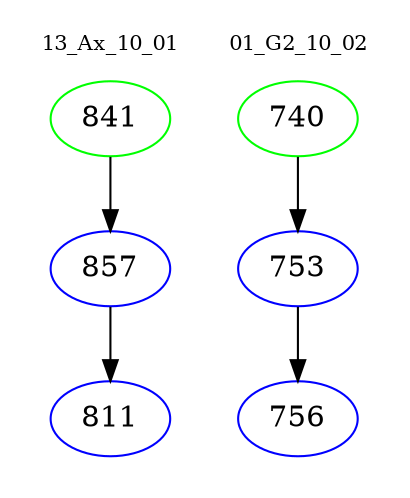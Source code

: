 digraph{
subgraph cluster_0 {
color = white
label = "13_Ax_10_01";
fontsize=10;
T0_841 [label="841", color="green"]
T0_841 -> T0_857 [color="black"]
T0_857 [label="857", color="blue"]
T0_857 -> T0_811 [color="black"]
T0_811 [label="811", color="blue"]
}
subgraph cluster_1 {
color = white
label = "01_G2_10_02";
fontsize=10;
T1_740 [label="740", color="green"]
T1_740 -> T1_753 [color="black"]
T1_753 [label="753", color="blue"]
T1_753 -> T1_756 [color="black"]
T1_756 [label="756", color="blue"]
}
}
